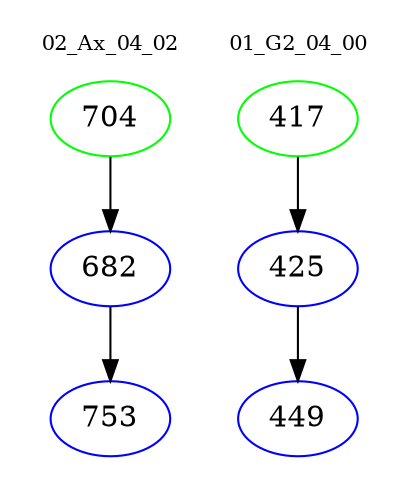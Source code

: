 digraph{
subgraph cluster_0 {
color = white
label = "02_Ax_04_02";
fontsize=10;
T0_704 [label="704", color="green"]
T0_704 -> T0_682 [color="black"]
T0_682 [label="682", color="blue"]
T0_682 -> T0_753 [color="black"]
T0_753 [label="753", color="blue"]
}
subgraph cluster_1 {
color = white
label = "01_G2_04_00";
fontsize=10;
T1_417 [label="417", color="green"]
T1_417 -> T1_425 [color="black"]
T1_425 [label="425", color="blue"]
T1_425 -> T1_449 [color="black"]
T1_449 [label="449", color="blue"]
}
}
